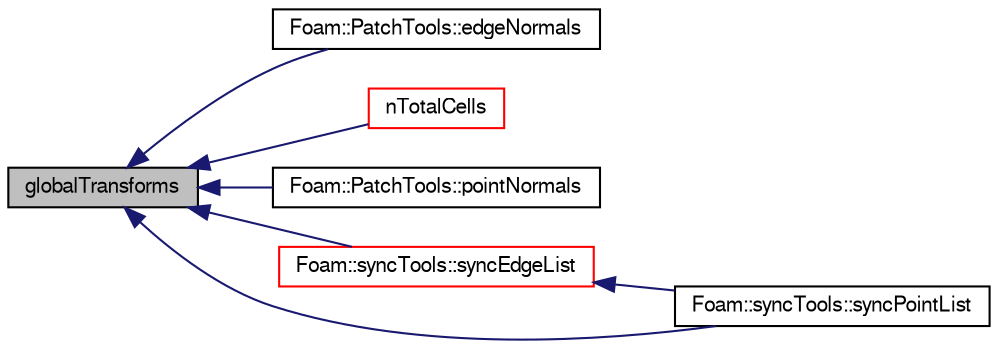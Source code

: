 digraph "globalTransforms"
{
  bgcolor="transparent";
  edge [fontname="FreeSans",fontsize="10",labelfontname="FreeSans",labelfontsize="10"];
  node [fontname="FreeSans",fontsize="10",shape=record];
  rankdir="LR";
  Node2032 [label="globalTransforms",height=0.2,width=0.4,color="black", fillcolor="grey75", style="filled", fontcolor="black"];
  Node2032 -> Node2033 [dir="back",color="midnightblue",fontsize="10",style="solid",fontname="FreeSans"];
  Node2033 [label="Foam::PatchTools::edgeNormals",height=0.2,width=0.4,color="black",URL="$a27526.html#a48f55bbbe3632b208e3f15dc9ca17103"];
  Node2032 -> Node2034 [dir="back",color="midnightblue",fontsize="10",style="solid",fontname="FreeSans"];
  Node2034 [label="nTotalCells",height=0.2,width=0.4,color="red",URL="$a27334.html#af5f312e4d0bc5cbcc088e7c247d3a97a",tooltip="Return total number of cells in decomposed mesh. "];
  Node2032 -> Node2057 [dir="back",color="midnightblue",fontsize="10",style="solid",fontname="FreeSans"];
  Node2057 [label="Foam::PatchTools::pointNormals",height=0.2,width=0.4,color="black",URL="$a27526.html#ab60186b13b96788288ecfa924a6950d2"];
  Node2032 -> Node2058 [dir="back",color="midnightblue",fontsize="10",style="solid",fontname="FreeSans"];
  Node2058 [label="Foam::syncTools::syncEdgeList",height=0.2,width=0.4,color="red",URL="$a27502.html#a5ed3e64d2ef89e3823674727ea1b3d58",tooltip="Synchronize values on all mesh edges. "];
  Node2058 -> Node2105 [dir="back",color="midnightblue",fontsize="10",style="solid",fontname="FreeSans"];
  Node2105 [label="Foam::syncTools::syncPointList",height=0.2,width=0.4,color="black",URL="$a27502.html#a334197e1b70d6e0b87da5cb827940dd4",tooltip="Synchronize values on selected mesh points. "];
  Node2032 -> Node2105 [dir="back",color="midnightblue",fontsize="10",style="solid",fontname="FreeSans"];
}
